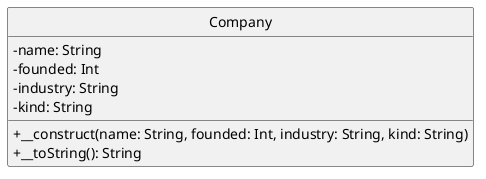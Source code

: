@startuml
skinparam classAttributeIconSize 0
skinparam monochrome true
hide circle

class Company {
  -name: String
  -founded: Int
  -industry: String
  -kind: String
  +__construct(name: String, founded: Int, industry: String, kind: String)
  +__toString(): String
}
@enduml
